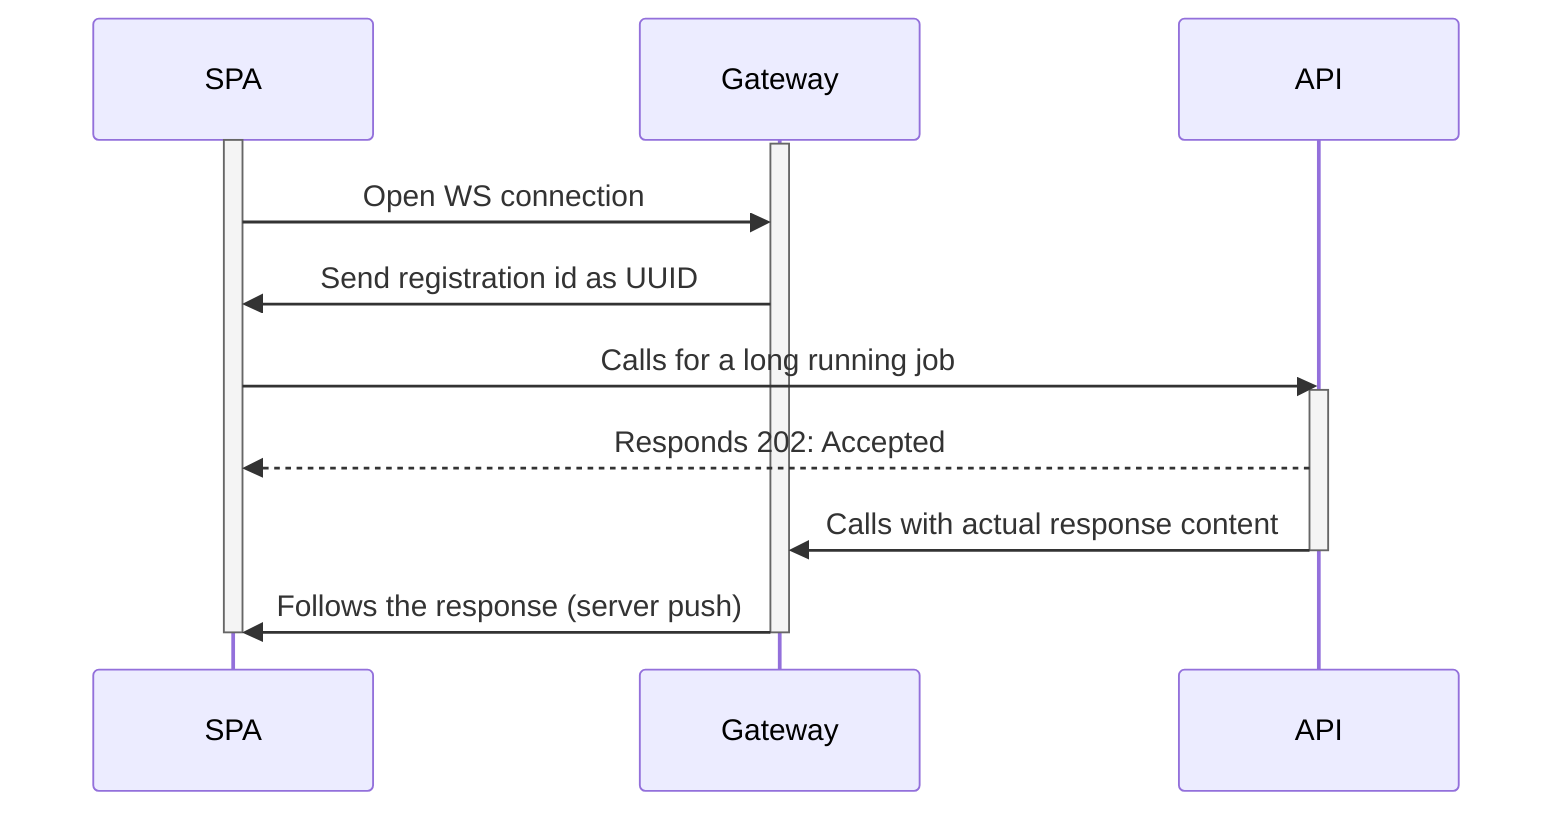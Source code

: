 sequenceDiagram
    participant SPA
    participant CBG as Gateway
    participant API

    activate SPA
    activate CBG
    SPA->>CBG: Open WS connection
    CBG->>SPA: Send registration id as UUID
    SPA->>API: Calls for a long running job
    activate API
    API-->>SPA: Responds 202: Accepted
    API->>CBG: Calls with actual response content
    deactivate API
    CBG->>SPA: Follows the response (server push)
    deactivate SPA
    deactivate CBG